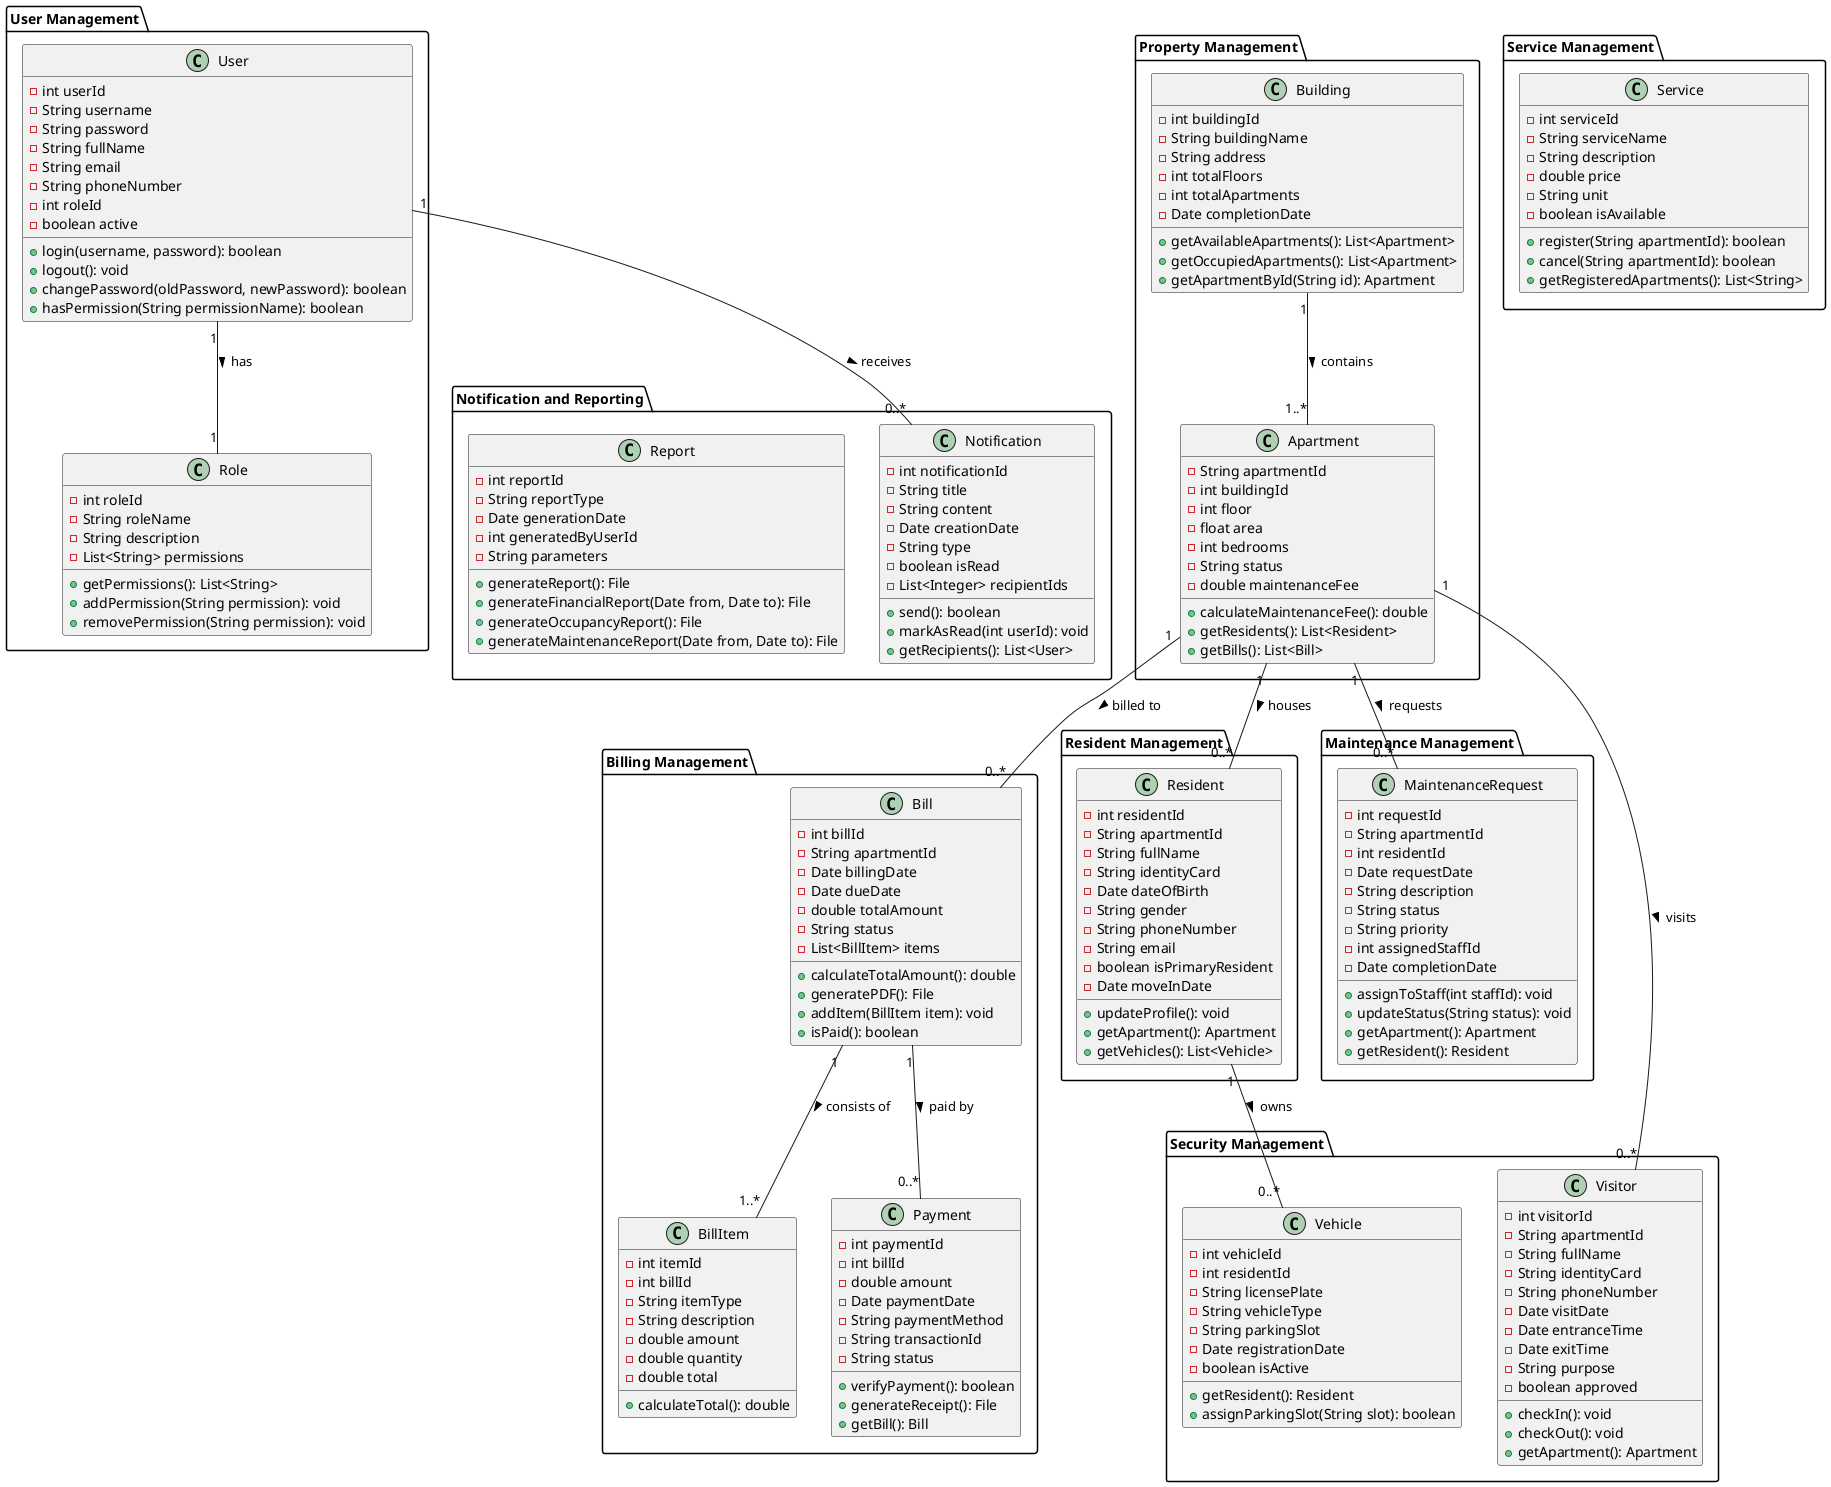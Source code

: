 @startuml Apartment Management System

' Định nghĩa các gói
package "User Management" {
  ' Lớp User
  class User {
    -int userId
    -String username
    -String password
    -String fullName
    -String email
    -String phoneNumber
    -int roleId
    -boolean active
    +login(username, password): boolean
    +logout(): void
    +changePassword(oldPassword, newPassword): boolean
    +hasPermission(String permissionName): boolean
  }

  ' Lớp Role
  class Role {
    -int roleId
    -String roleName
    -String description
    -List<String> permissions
    +getPermissions(): List<String>
    +addPermission(String permission): void
    +removePermission(String permission): void
  }
}

package "Property Management" {
  ' Lớp Building
  class Building {
    -int buildingId
    -String buildingName
    -String address
    -int totalFloors
    -int totalApartments
    -Date completionDate
    +getAvailableApartments(): List<Apartment>
    +getOccupiedApartments(): List<Apartment>
    +getApartmentById(String id): Apartment
  }

  ' Lớp Apartment
  class Apartment {
    -String apartmentId
    -int buildingId
    -int floor
    -float area
    -int bedrooms
    -String status
    -double maintenanceFee
    +calculateMaintenanceFee(): double
    +getResidents(): List<Resident>
    +getBills(): List<Bill>
  }
}

package "Resident Management" {
  ' Lớp Resident
  class Resident {
    -int residentId
    -String apartmentId
    -String fullName
    -String identityCard
    -Date dateOfBirth
    -String gender
    -String phoneNumber
    -String email
    -boolean isPrimaryResident
    -Date moveInDate
    +updateProfile(): void
    +getApartment(): Apartment
    +getVehicles(): List<Vehicle>
  }
}

package "Service Management" {
  ' Lớp Service
  class Service {
    -int serviceId
    -String serviceName
    -String description
    -double price
    -String unit
    -boolean isAvailable
    +register(String apartmentId): boolean
    +cancel(String apartmentId): boolean
    +getRegisteredApartments(): List<String>
  }
}

package "Billing Management" {
  ' Lớp Bill
  class Bill {
    -int billId
    -String apartmentId
    -Date billingDate
    -Date dueDate
    -double totalAmount
    -String status
    -List<BillItem> items
    +calculateTotalAmount(): double
    +generatePDF(): File
    +addItem(BillItem item): void
    +isPaid(): boolean
  }

  ' Lớp BillItem
  class BillItem {
    -int itemId
    -int billId
    -String itemType
    -String description
    -double amount
    -double quantity
    -double total
    +calculateTotal(): double
  }

  ' Lớp Payment
  class Payment {
    -int paymentId
    -int billId
    -double amount
    -Date paymentDate
    -String paymentMethod
    -String transactionId
    -String status
    +verifyPayment(): boolean
    +generateReceipt(): File
    +getBill(): Bill
  }
}

package "Maintenance Management" {
  ' Lớp MaintenanceRequest
  class MaintenanceRequest {
    -int requestId
    -String apartmentId
    -int residentId
    -Date requestDate
    -String description
    -String status
    -String priority
    -int assignedStaffId
    -Date completionDate
    +assignToStaff(int staffId): void
    +updateStatus(String status): void
    +getApartment(): Apartment
    +getResident(): Resident
  }
}

package "Security Management" {
  ' Lớp Vehicle
  class Vehicle {
    -int vehicleId
    -int residentId
    -String licensePlate
    -String vehicleType
    -String parkingSlot
    -Date registrationDate
    -boolean isActive
    +getResident(): Resident
    +assignParkingSlot(String slot): boolean
  }

  ' Lớp Visitor
  class Visitor {
    -int visitorId
    -String apartmentId
    -String fullName
    -String identityCard
    -String phoneNumber
    -Date visitDate
    -Date entranceTime
    -Date exitTime
    -String purpose
    -boolean approved
    +checkIn(): void
    +checkOut(): void
    +getApartment(): Apartment
  }
}

package "Notification and Reporting" {
  ' Lớp Notification
  class Notification {
    -int notificationId
    -String title
    -String content
    -Date creationDate
    -String type
    -boolean isRead
    -List<Integer> recipientIds
    +send(): boolean
    +markAsRead(int userId): void
    +getRecipients(): List<User>
  }

  ' Lớp Report
  class Report {
    -int reportId
    -String reportType
    -Date generationDate
    -int generatedByUserId
    -String parameters
    +generateReport(): File
    +generateFinancialReport(Date from, Date to): File
    +generateOccupancyReport(): File
    +generateMaintenanceReport(Date from, Date to): File
  }
}

' Định nghĩa các mối quan hệ
User "1" -- "1" Role : has >
Building "1" -- "1..*" Apartment : contains >
Apartment "1" -- "0..*" Resident : houses >
Apartment "1" -- "0..*" Bill : billed to >
Bill "1" -- "1..*" BillItem : consists of >
Bill "1" -- "0..*" Payment : paid by >
Apartment "1" -- "0..*" MaintenanceRequest : requests >
Resident "1" -- "0..*" Vehicle : owns >
Apartment "1" -- "0..*" Visitor : visits >
User "1" -- "0..*" Notification : receives >

@enduml